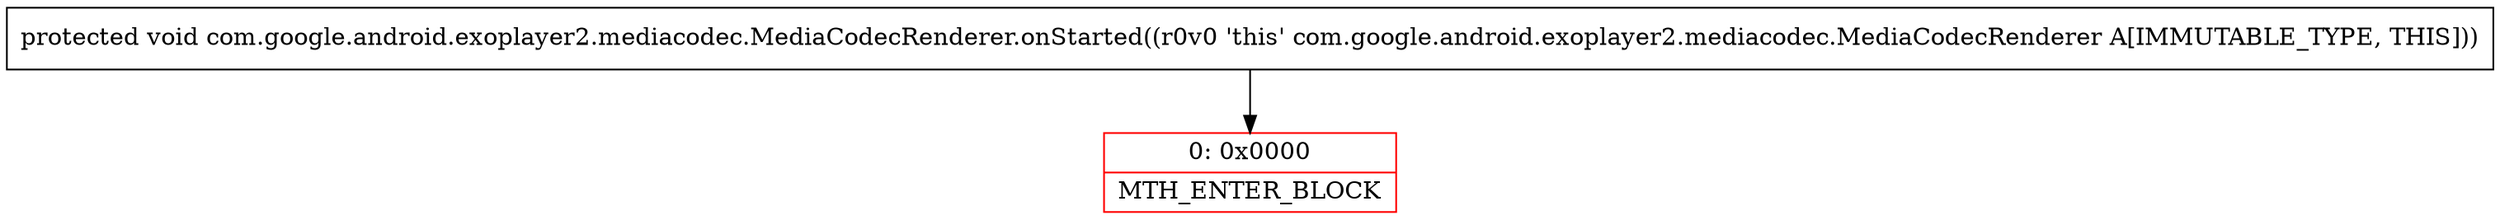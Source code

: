 digraph "CFG forcom.google.android.exoplayer2.mediacodec.MediaCodecRenderer.onStarted()V" {
subgraph cluster_Region_1734966079 {
label = "R(0)";
node [shape=record,color=blue];
}
Node_0 [shape=record,color=red,label="{0\:\ 0x0000|MTH_ENTER_BLOCK\l}"];
MethodNode[shape=record,label="{protected void com.google.android.exoplayer2.mediacodec.MediaCodecRenderer.onStarted((r0v0 'this' com.google.android.exoplayer2.mediacodec.MediaCodecRenderer A[IMMUTABLE_TYPE, THIS])) }"];
MethodNode -> Node_0;
}


